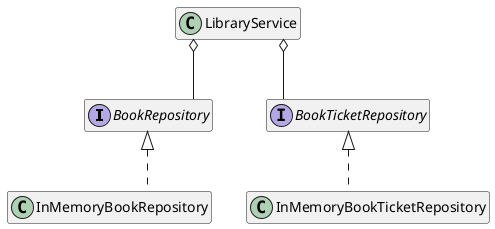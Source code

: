 @startuml

' avoid problems with angled crows feet
skinparam linetype ortho

interface BookRepository
interface BookTicketRepository
BookRepository <|.- InMemoryBookRepository
BookTicketRepository <|.- InMemoryBookTicketRepository

LibraryService o-- BookRepository
LibraryService o-- BookTicketRepository

hide empty members

@enduml